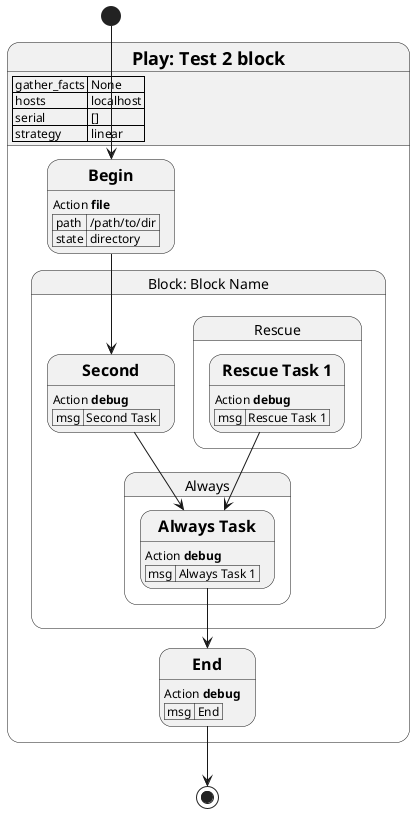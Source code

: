 @startuml
state "= Play: Test 2 block" as play_1 {
    play_1 : | gather_facts | None |
    play_1 : | hosts | localhost |
    play_1 : | serial | [] |
    play_1 : | strategy | linear |
    state "== Begin" as task_1
    task_1 : Action **file**
    task_1 : | path | /path/to/dir |
    task_1 : | state | directory |
    state "Block: Block Name" as block_1 {
        state "== Second" as task_2
        task_2 : Action **debug**
        task_2 : | msg | Second Task |
        state "Always" as block_1_always {
            state "== Always Task" as task_3
            task_3 : Action **debug**
            task_3 : | msg | Always Task 1 |
        }
        state "Rescue" as block_1_rescue {
            state "== Rescue Task 1" as task_4
            task_4 : Action **debug**
            task_4 : | msg | Rescue Task 1 |
        }
    }
    state "== End" as task_5
    task_5 : Action **debug**
    task_5 : | msg | End |
}
[*] --> task_1
task_1 --> task_2
task_2 --> task_3
task_3 --> task_5
task_4 --> task_3
task_5 --> [*]
@enduml
